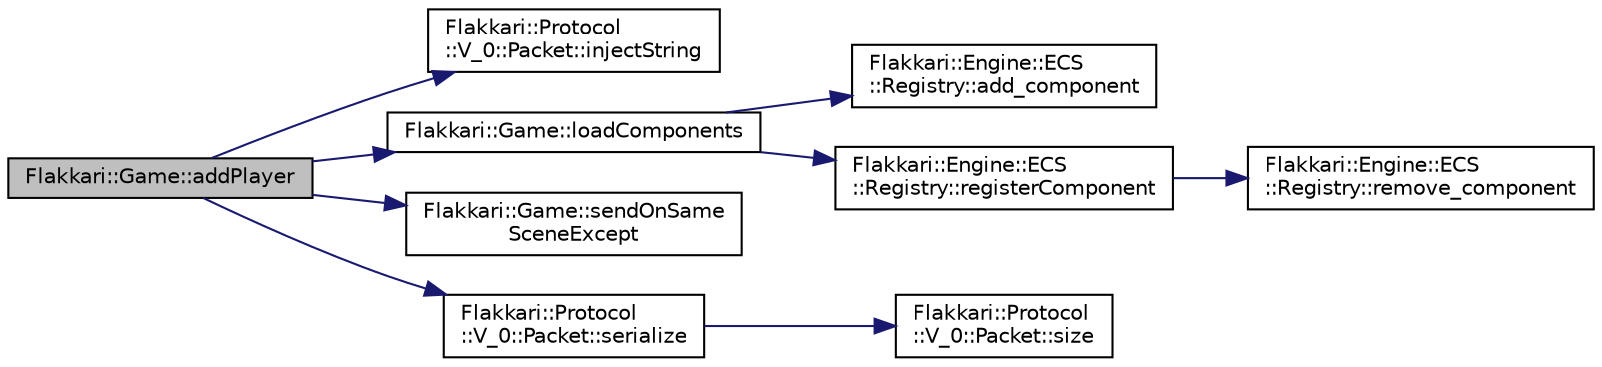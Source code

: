 digraph "Flakkari::Game::addPlayer"
{
 // LATEX_PDF_SIZE
  edge [fontname="Helvetica",fontsize="10",labelfontname="Helvetica",labelfontsize="10"];
  node [fontname="Helvetica",fontsize="10",shape=record];
  rankdir="LR";
  Node1 [label="Flakkari::Game::addPlayer",height=0.2,width=0.4,color="black", fillcolor="grey75", style="filled", fontcolor="black",tooltip="Add a player to the game instance."];
  Node1 -> Node2 [color="midnightblue",fontsize="10",style="solid",fontname="Helvetica"];
  Node2 [label="Flakkari::Protocol\l::V_0::Packet::injectString",height=0.2,width=0.4,color="black", fillcolor="white", style="filled",URL="$de/d9d/structFlakkari_1_1Protocol_1_1V__0_1_1Packet.html#a711f13b9f573d313652c2a5401767750",tooltip=" "];
  Node1 -> Node3 [color="midnightblue",fontsize="10",style="solid",fontname="Helvetica"];
  Node3 [label="Flakkari::Game::loadComponents",height=0.2,width=0.4,color="black", fillcolor="white", style="filled",URL="$dd/ddd/classFlakkari_1_1Game.html#a58ec493f758d629370dfc28c4e198ba7",tooltip="Add all the components of the game to the registry."];
  Node3 -> Node4 [color="midnightblue",fontsize="10",style="solid",fontname="Helvetica"];
  Node4 [label="Flakkari::Engine::ECS\l::Registry::add_component",height=0.2,width=0.4,color="black", fillcolor="white", style="filled",URL="$d3/d58/classFlakkari_1_1Engine_1_1ECS_1_1Registry.html#abf95714c43fe09a1a01e7d3fffe27124",tooltip="Get the component from an entity."];
  Node3 -> Node5 [color="midnightblue",fontsize="10",style="solid",fontname="Helvetica"];
  Node5 [label="Flakkari::Engine::ECS\l::Registry::registerComponent",height=0.2,width=0.4,color="black", fillcolor="white", style="filled",URL="$d3/d58/classFlakkari_1_1Engine_1_1ECS_1_1Registry.html#a2faf0cdffea734942a5b964496cf6755",tooltip="Get the component from an entity."];
  Node5 -> Node6 [color="midnightblue",fontsize="10",style="solid",fontname="Helvetica"];
  Node6 [label="Flakkari::Engine::ECS\l::Registry::remove_component",height=0.2,width=0.4,color="black", fillcolor="white", style="filled",URL="$d3/d58/classFlakkari_1_1Engine_1_1ECS_1_1Registry.html#afec03d0edf17b2ad7098604ae70d0f33",tooltip="Remove a component from an entity in the registry."];
  Node1 -> Node7 [color="midnightblue",fontsize="10",style="solid",fontname="Helvetica"];
  Node7 [label="Flakkari::Game::sendOnSame\lSceneExcept",height=0.2,width=0.4,color="black", fillcolor="white", style="filled",URL="$dd/ddd/classFlakkari_1_1Game.html#a20b48ff889c6f3abae0e63b71c2206b5",tooltip=" "];
  Node1 -> Node8 [color="midnightblue",fontsize="10",style="solid",fontname="Helvetica"];
  Node8 [label="Flakkari::Protocol\l::V_0::Packet::serialize",height=0.2,width=0.4,color="black", fillcolor="white", style="filled",URL="$de/d9d/structFlakkari_1_1Protocol_1_1V__0_1_1Packet.html#a189dc3d94e199fd788d2d47861a5a0e5",tooltip="Serialize the packet into a buffer to be sent over the network."];
  Node8 -> Node9 [color="midnightblue",fontsize="10",style="solid",fontname="Helvetica"];
  Node9 [label="Flakkari::Protocol\l::V_0::Packet::size",height=0.2,width=0.4,color="black", fillcolor="white", style="filled",URL="$de/d9d/structFlakkari_1_1Protocol_1_1V__0_1_1Packet.html#a276e50236c57dae9372b0acd2878b845",tooltip=" "];
}
